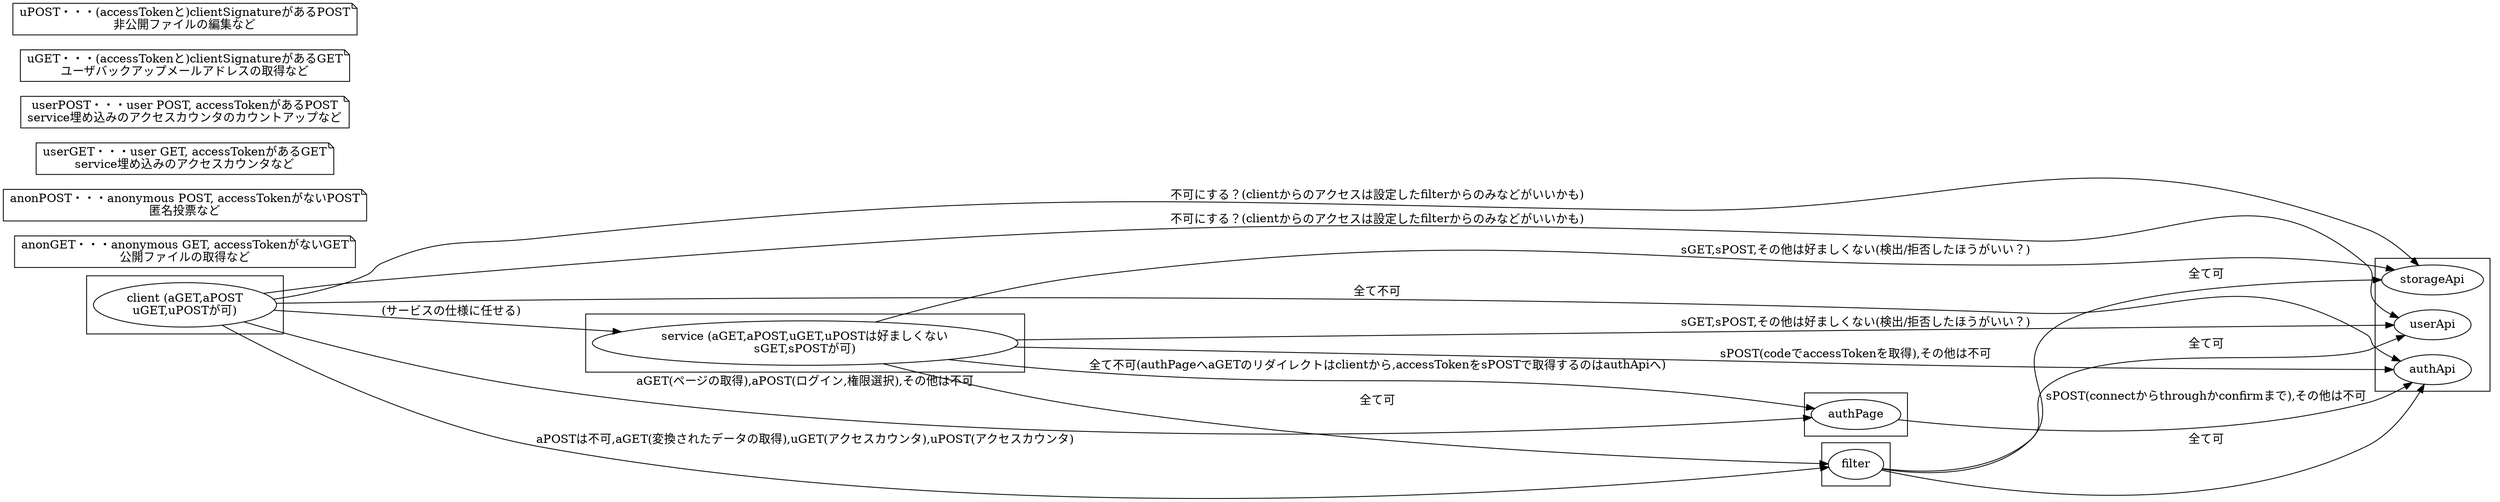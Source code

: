 
digraph G {


rankdir=LR
subgraph cluster_client {
client [label="client (aGET,aPOST\nuGET,uPOSTが可)"]
}
subgraph cluster_service {
service [label="service (aGET,aPOST,uGET,uPOSTは好ましくない\nsGET,sPOSTが可)"]
}
subgraph cluster_authPage {
authPage
}
subgraph cluster_filter {
filter
}
subgraph cluster_api {
"authApi"
"storageApi"
"userApi"
}

anonGET [label="anonGET・・・anonymous GET, accessTokenがないGET\n公開ファイルの取得など" shape=note]
anonPOST [label="anonPOST・・・anonymous POST, accessTokenがないPOST\n匿名投票など" shape=note]
userGET [label="userGET・・・user GET, accessTokenがあるGET\nservice埋め込みのアクセスカウンタなど" shape=note]
userPOST [label="userPOST・・・user POST, accessTokenがあるPOST\nservice埋め込みのアクセスカウンタのカウントアップなど" shape=note]
serviceGET [label="uGET・・・(accessTokenと)clientSignatureがあるGET\nユーザバックアップメールアドレスの取得など" shape=note]
servicePOST [label="uPOST・・・(accessTokenと)clientSignatureがあるPOST\n非公開ファイルの編集など" shape=note]

"client"->"service" [label="(サービスの仕様に任せる)"]
"client"->"authPage" [label="aGET(ページの取得),aPOST(ログイン,権限選択),その他は不可"]
"client"->"filter" [label="aPOSTは不可,aGET(変換されたデータの取得),uGET(アクセスカウンタ),uPOST(アクセスカウンタ)"]
"client"->"authApi" [label="全て不可"]
"client"->"storageApi" [label="不可にする？(clientからのアクセスは設定したfilterからのみなどがいいかも)"]
"client"->"userApi" [label="不可にする？(clientからのアクセスは設定したfilterからのみなどがいいかも)"]


"service"->"authPage" [label="全て不可(authPageへaGETのリダイレクトはclientから,accessTokenをsPOSTで取得するのはauthApiへ)"]
"service"->"filter" [label="全て可"]
"service"->"authApi" [label="sPOST(codeでaccessTokenを取得),その他は不可"]
"service"->"storageApi" [label="sGET,sPOST,その他は好ましくない(検出/拒否したほうがいい？)"]
"service"->"userApi" [label="sGET,sPOST,その他は好ましくない(検出/拒否したほうがいい？)"]


"authPage"->"authApi" [label="sPOST(connectからthroughかconfirmまで),その他は不可"]


"filter"->"authApi" [label="全て可"]
"filter"->"storageApi" [label="全て可"]
"filter"->"userApi" [label="全て可"]



























}















































































































































































































































































































































































































































































































































































































































































































































































































































































































































































































